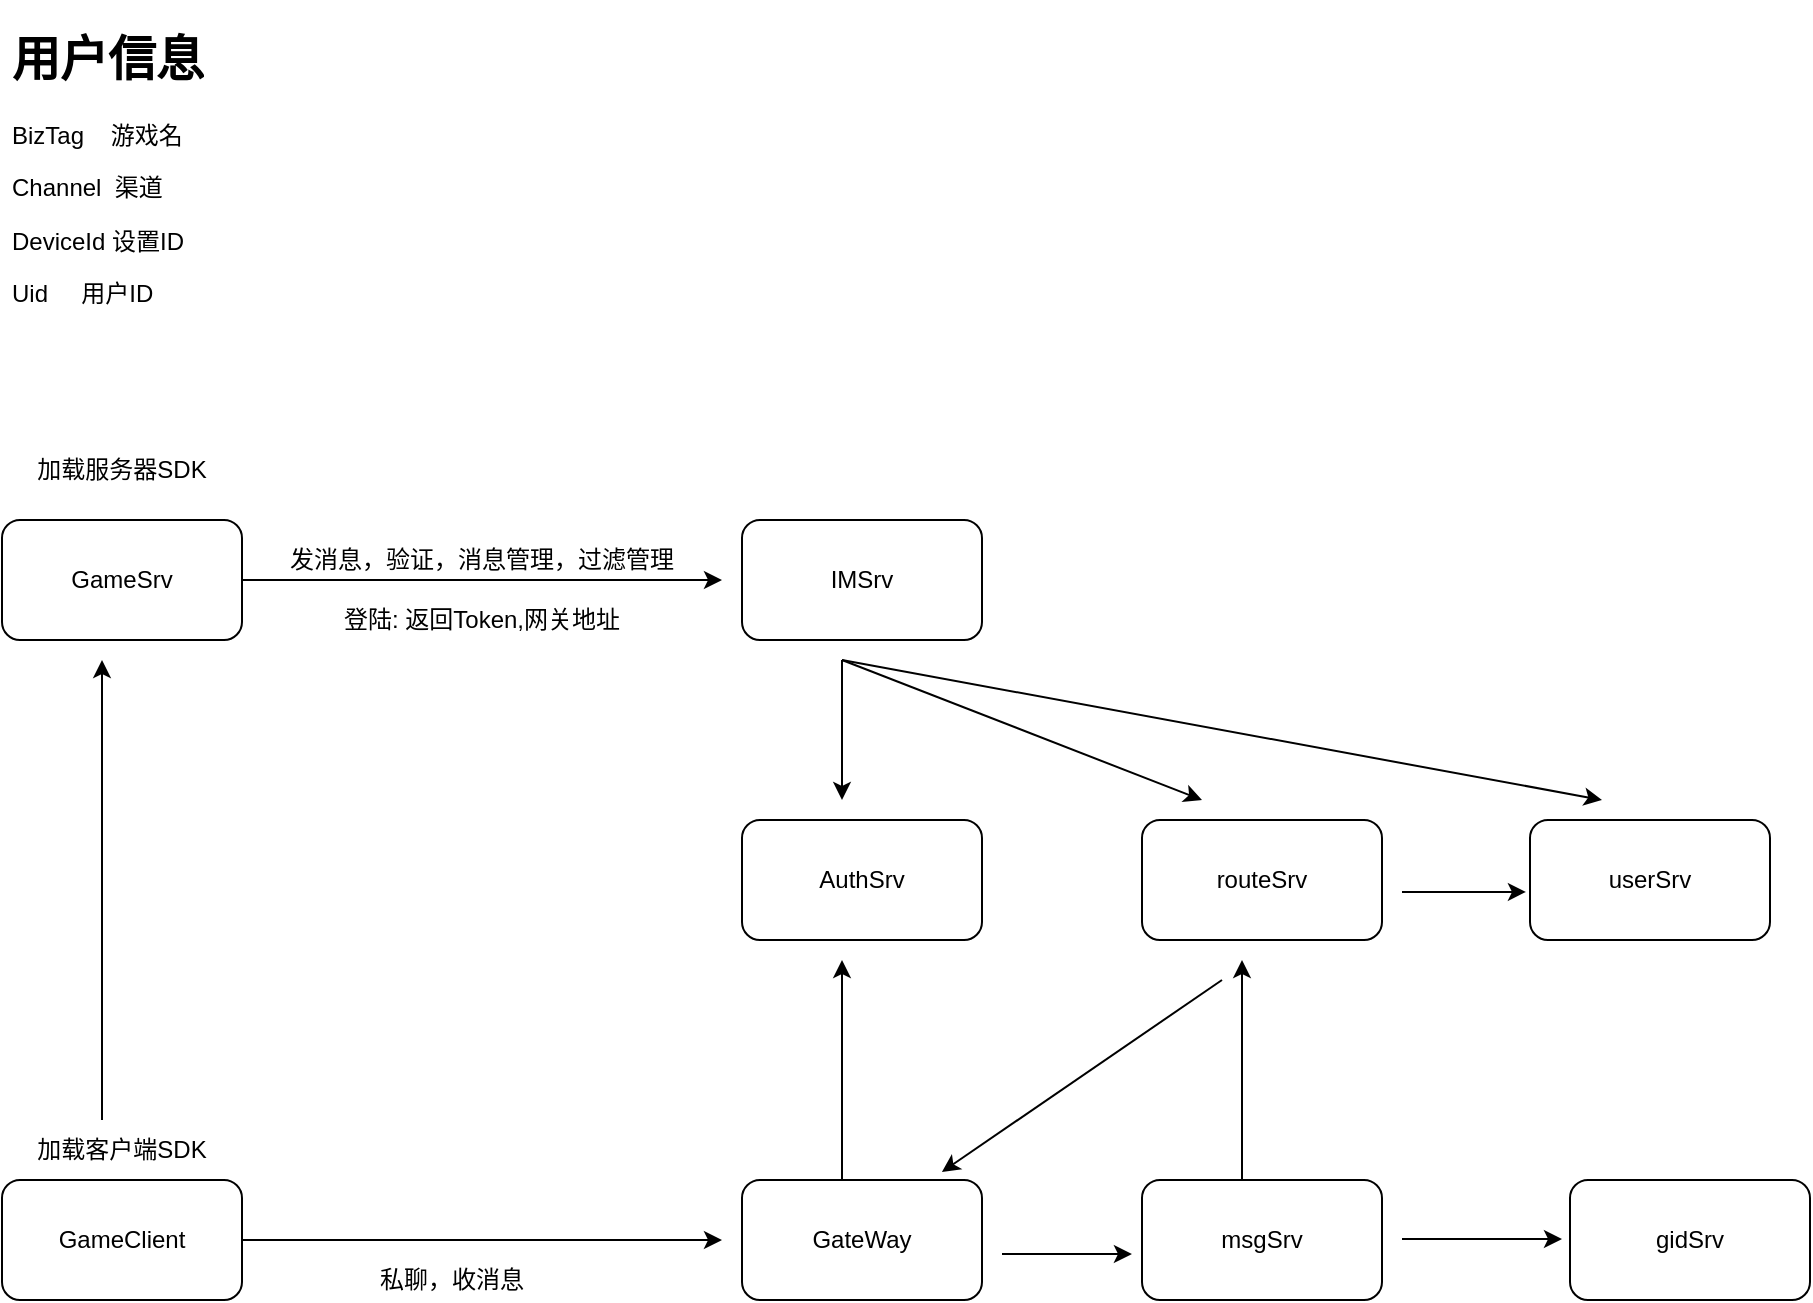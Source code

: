 <mxfile version="14.4.3" type="github">
  <diagram name="Page-1" id="e7e014a7-5840-1c2e-5031-d8a46d1fe8dd">
    <mxGraphModel dx="1422" dy="1599" grid="1" gridSize="10" guides="1" tooltips="1" connect="1" arrows="1" fold="1" page="1" pageScale="1" pageWidth="1169" pageHeight="826" background="#ffffff" math="0" shadow="0">
      <root>
        <mxCell id="0" />
        <mxCell id="1" parent="0" />
        <mxCell id="CLl8KxzAFQSvIbFFcxK8-41" value="GameSrv" style="rounded=1;whiteSpace=wrap;html=1;" vertex="1" parent="1">
          <mxGeometry x="20" y="190" width="120" height="60" as="geometry" />
        </mxCell>
        <mxCell id="CLl8KxzAFQSvIbFFcxK8-42" value="GameClient" style="rounded=1;whiteSpace=wrap;html=1;" vertex="1" parent="1">
          <mxGeometry x="20" y="520" width="120" height="60" as="geometry" />
        </mxCell>
        <mxCell id="CLl8KxzAFQSvIbFFcxK8-43" value="IMSrv" style="rounded=1;whiteSpace=wrap;html=1;" vertex="1" parent="1">
          <mxGeometry x="390" y="190" width="120" height="60" as="geometry" />
        </mxCell>
        <mxCell id="CLl8KxzAFQSvIbFFcxK8-44" value="GateWay" style="rounded=1;whiteSpace=wrap;html=1;" vertex="1" parent="1">
          <mxGeometry x="390" y="520" width="120" height="60" as="geometry" />
        </mxCell>
        <mxCell id="CLl8KxzAFQSvIbFFcxK8-45" value="" style="endArrow=classic;html=1;" edge="1" parent="1">
          <mxGeometry width="50" height="50" relative="1" as="geometry">
            <mxPoint x="140" y="220" as="sourcePoint" />
            <mxPoint x="380" y="220" as="targetPoint" />
          </mxGeometry>
        </mxCell>
        <mxCell id="CLl8KxzAFQSvIbFFcxK8-46" value="加载服务器SDK" style="text;html=1;strokeColor=none;fillColor=none;align=center;verticalAlign=middle;whiteSpace=wrap;rounded=0;" vertex="1" parent="1">
          <mxGeometry x="20" y="150" width="120" height="30" as="geometry" />
        </mxCell>
        <mxCell id="CLl8KxzAFQSvIbFFcxK8-47" value="加载客户端SDK" style="text;html=1;strokeColor=none;fillColor=none;align=center;verticalAlign=middle;whiteSpace=wrap;rounded=0;" vertex="1" parent="1">
          <mxGeometry x="20" y="490" width="120" height="30" as="geometry" />
        </mxCell>
        <mxCell id="CLl8KxzAFQSvIbFFcxK8-49" value="" style="endArrow=classic;html=1;" edge="1" parent="1">
          <mxGeometry width="50" height="50" relative="1" as="geometry">
            <mxPoint x="140" y="550" as="sourcePoint" />
            <mxPoint x="380" y="550" as="targetPoint" />
          </mxGeometry>
        </mxCell>
        <mxCell id="CLl8KxzAFQSvIbFFcxK8-50" value="" style="endArrow=classic;html=1;" edge="1" parent="1">
          <mxGeometry width="50" height="50" relative="1" as="geometry">
            <mxPoint x="70" y="490" as="sourcePoint" />
            <mxPoint x="70" y="260" as="targetPoint" />
          </mxGeometry>
        </mxCell>
        <mxCell id="CLl8KxzAFQSvIbFFcxK8-51" value="发消息，验证，消息管理，过滤管理" style="text;html=1;strokeColor=none;fillColor=none;align=center;verticalAlign=middle;whiteSpace=wrap;rounded=0;" vertex="1" parent="1">
          <mxGeometry x="150" y="200" width="220" height="20" as="geometry" />
        </mxCell>
        <mxCell id="CLl8KxzAFQSvIbFFcxK8-52" value="AuthSrv" style="rounded=1;whiteSpace=wrap;html=1;" vertex="1" parent="1">
          <mxGeometry x="390" y="340" width="120" height="60" as="geometry" />
        </mxCell>
        <mxCell id="CLl8KxzAFQSvIbFFcxK8-53" value="" style="endArrow=classic;html=1;" edge="1" parent="1">
          <mxGeometry width="50" height="50" relative="1" as="geometry">
            <mxPoint x="440" y="260" as="sourcePoint" />
            <mxPoint x="440" y="330" as="targetPoint" />
          </mxGeometry>
        </mxCell>
        <mxCell id="CLl8KxzAFQSvIbFFcxK8-54" value="" style="endArrow=classic;html=1;" edge="1" parent="1">
          <mxGeometry width="50" height="50" relative="1" as="geometry">
            <mxPoint x="440" y="520" as="sourcePoint" />
            <mxPoint x="440" y="410" as="targetPoint" />
          </mxGeometry>
        </mxCell>
        <mxCell id="CLl8KxzAFQSvIbFFcxK8-55" value="userSrv" style="rounded=1;whiteSpace=wrap;html=1;" vertex="1" parent="1">
          <mxGeometry x="784" y="340" width="120" height="60" as="geometry" />
        </mxCell>
        <mxCell id="CLl8KxzAFQSvIbFFcxK8-56" value="routeSrv" style="rounded=1;whiteSpace=wrap;html=1;" vertex="1" parent="1">
          <mxGeometry x="590" y="340" width="120" height="60" as="geometry" />
        </mxCell>
        <mxCell id="CLl8KxzAFQSvIbFFcxK8-57" value="" style="endArrow=classic;html=1;" edge="1" parent="1">
          <mxGeometry width="50" height="50" relative="1" as="geometry">
            <mxPoint x="440" y="260" as="sourcePoint" />
            <mxPoint x="620" y="330" as="targetPoint" />
          </mxGeometry>
        </mxCell>
        <mxCell id="CLl8KxzAFQSvIbFFcxK8-58" value="" style="endArrow=classic;html=1;" edge="1" parent="1">
          <mxGeometry width="50" height="50" relative="1" as="geometry">
            <mxPoint x="440" y="260" as="sourcePoint" />
            <mxPoint x="820" y="330" as="targetPoint" />
          </mxGeometry>
        </mxCell>
        <mxCell id="CLl8KxzAFQSvIbFFcxK8-59" value="msgSrv" style="rounded=1;whiteSpace=wrap;html=1;" vertex="1" parent="1">
          <mxGeometry x="590" y="520" width="120" height="60" as="geometry" />
        </mxCell>
        <mxCell id="CLl8KxzAFQSvIbFFcxK8-60" value="" style="endArrow=classic;html=1;entryX=-0.042;entryY=0.617;entryDx=0;entryDy=0;entryPerimeter=0;" edge="1" parent="1" target="CLl8KxzAFQSvIbFFcxK8-59">
          <mxGeometry width="50" height="50" relative="1" as="geometry">
            <mxPoint x="520" y="557" as="sourcePoint" />
            <mxPoint x="560" y="510" as="targetPoint" />
          </mxGeometry>
        </mxCell>
        <mxCell id="CLl8KxzAFQSvIbFFcxK8-61" value="" style="endArrow=classic;html=1;" edge="1" parent="1">
          <mxGeometry width="50" height="50" relative="1" as="geometry">
            <mxPoint x="640" y="520" as="sourcePoint" />
            <mxPoint x="640" y="410" as="targetPoint" />
          </mxGeometry>
        </mxCell>
        <mxCell id="CLl8KxzAFQSvIbFFcxK8-62" value="" style="endArrow=classic;html=1;entryX=0.833;entryY=-0.067;entryDx=0;entryDy=0;entryPerimeter=0;" edge="1" parent="1" target="CLl8KxzAFQSvIbFFcxK8-44">
          <mxGeometry width="50" height="50" relative="1" as="geometry">
            <mxPoint x="630" y="420" as="sourcePoint" />
            <mxPoint x="680" y="370" as="targetPoint" />
          </mxGeometry>
        </mxCell>
        <mxCell id="CLl8KxzAFQSvIbFFcxK8-63" value="" style="endArrow=classic;html=1;entryX=-0.017;entryY=0.633;entryDx=0;entryDy=0;entryPerimeter=0;" edge="1" parent="1">
          <mxGeometry width="50" height="50" relative="1" as="geometry">
            <mxPoint x="720" y="376" as="sourcePoint" />
            <mxPoint x="781.96" y="375.98" as="targetPoint" />
          </mxGeometry>
        </mxCell>
        <mxCell id="CLl8KxzAFQSvIbFFcxK8-64" value="gidSrv" style="rounded=1;whiteSpace=wrap;html=1;" vertex="1" parent="1">
          <mxGeometry x="804" y="520" width="120" height="60" as="geometry" />
        </mxCell>
        <mxCell id="CLl8KxzAFQSvIbFFcxK8-65" value="" style="endArrow=classic;html=1;" edge="1" parent="1">
          <mxGeometry width="50" height="50" relative="1" as="geometry">
            <mxPoint x="720" y="549.5" as="sourcePoint" />
            <mxPoint x="800" y="549.5" as="targetPoint" />
          </mxGeometry>
        </mxCell>
        <mxCell id="CLl8KxzAFQSvIbFFcxK8-68" value="登陆: 返回Token,网关地址&lt;br&gt;" style="text;html=1;strokeColor=none;fillColor=none;align=center;verticalAlign=middle;whiteSpace=wrap;rounded=0;" vertex="1" parent="1">
          <mxGeometry x="175" y="230" width="170" height="20" as="geometry" />
        </mxCell>
        <mxCell id="CLl8KxzAFQSvIbFFcxK8-69" value="私聊，收消息" style="text;html=1;strokeColor=none;fillColor=none;align=center;verticalAlign=middle;whiteSpace=wrap;rounded=0;" vertex="1" parent="1">
          <mxGeometry x="190" y="560" width="110" height="20" as="geometry" />
        </mxCell>
        <mxCell id="CLl8KxzAFQSvIbFFcxK8-70" value="&lt;h1&gt;用户信息&lt;/h1&gt;&lt;p&gt;BizTag&amp;nbsp; &amp;nbsp; 游戏名&lt;/p&gt;&lt;p&gt;Channel&amp;nbsp; 渠道&lt;/p&gt;&lt;p&gt;DeviceId 设置ID&lt;/p&gt;&lt;p&gt;Uid&amp;nbsp; &amp;nbsp; &amp;nbsp;用户ID&lt;/p&gt;" style="text;html=1;strokeColor=none;fillColor=none;spacing=5;spacingTop=-20;whiteSpace=wrap;overflow=hidden;rounded=0;" vertex="1" parent="1">
          <mxGeometry x="20" y="-60" width="190" height="150" as="geometry" />
        </mxCell>
      </root>
    </mxGraphModel>
  </diagram>
</mxfile>

